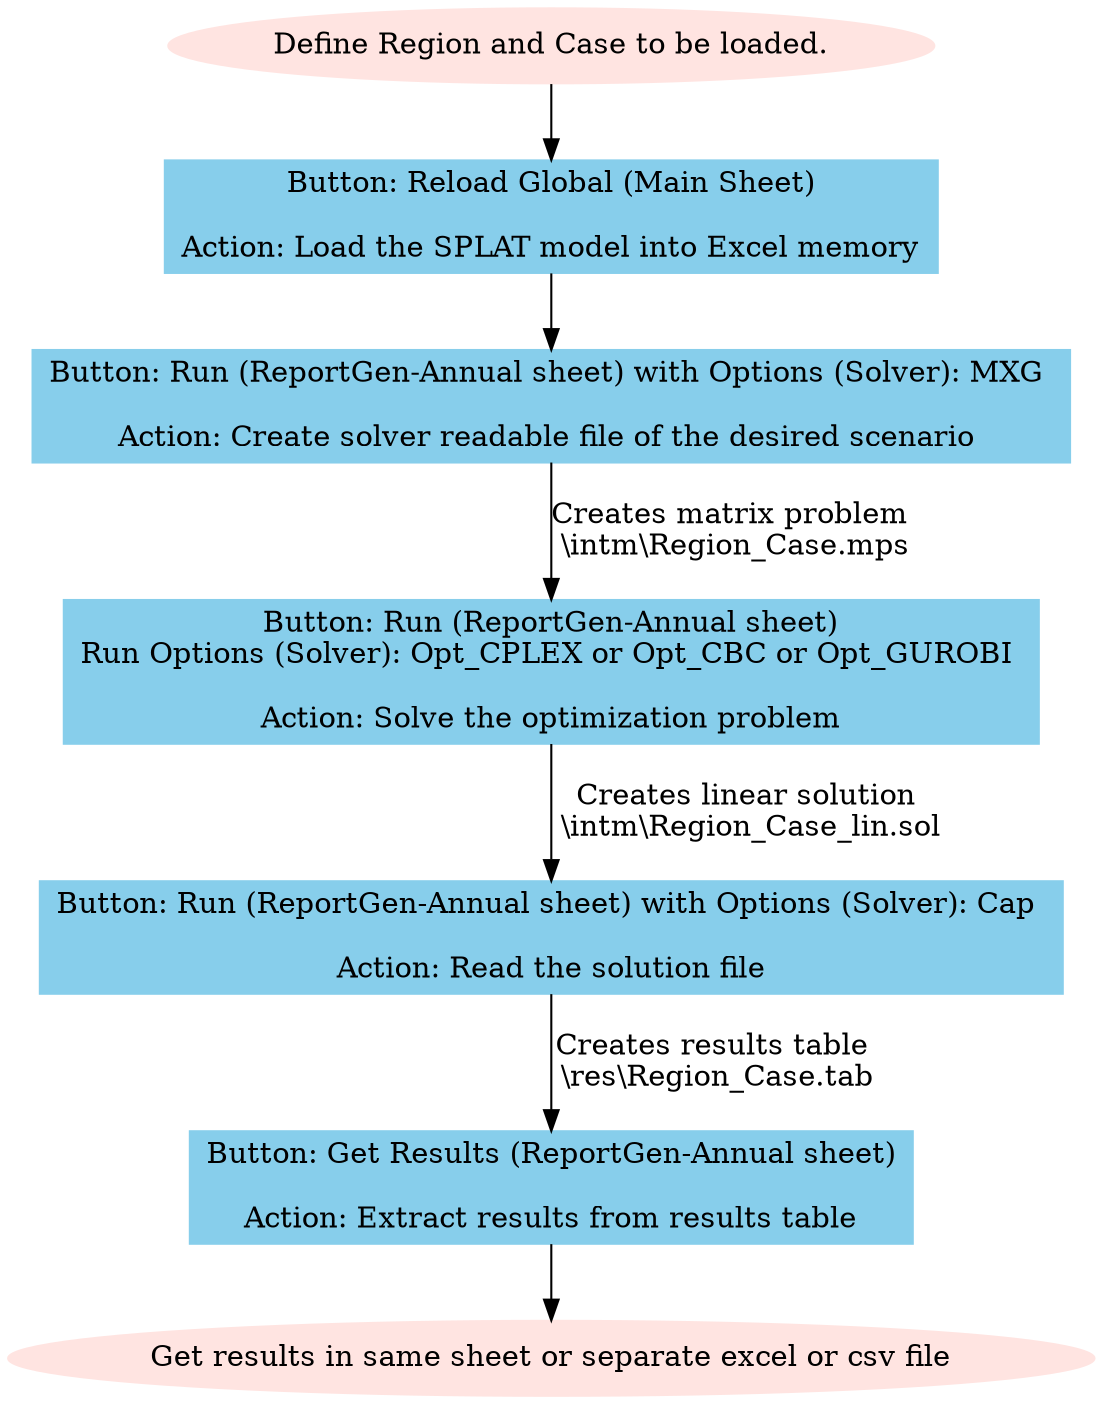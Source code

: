 digraph {
	A1 [label="Define Region and Case to be loaded." color=mistyrose shape=oval style=filled]
	A2 [label="Button: Reload Global (Main Sheet)

Action: Load the SPLAT model into Excel memory" color=skyblue shape=box style=filled]
	A3 [label="Button: Run (ReportGen-Annual sheet)​ with Options (Solver): MXG ​

Action: Create solver readable file of the desired scenario " color=skyblue shape=box style=filled]
	A4 [label="Button: Run (ReportGen-Annual sheet)​
Run Options (Solver): Opt_CPLEX or Opt_CBC or Opt_GUROBI 

Action: Solve the optimization problem" color=skyblue shape=box style=filled]
	A5 [label="Button: Run (ReportGen-Annual sheet)​ with Options (Solver): Cap 

Action: Read the solution file" color=skyblue shape=box style=filled]
	A6 [label="Button: Get Results (ReportGen-Annual sheet)​

Action: Extract results from results table​" color=skyblue shape=box style=filled]
	A7 [label="Get results in same sheet or separate excel or csv file" color=mistyrose shape=oval style=filled]
	A1 -> A2
	A2 -> A3
	A3 -> A4 [label="Creates matrix problem
 \\intm\\Region_Case.mps"]
	A4 -> A5 [label="Creates linear solution
 \\intm\\Region_Case_lin.sol"]
	A5 -> A6 [label="Creates results table
 \\res\\Region_Case.tab"]
	A6 -> A7
}
